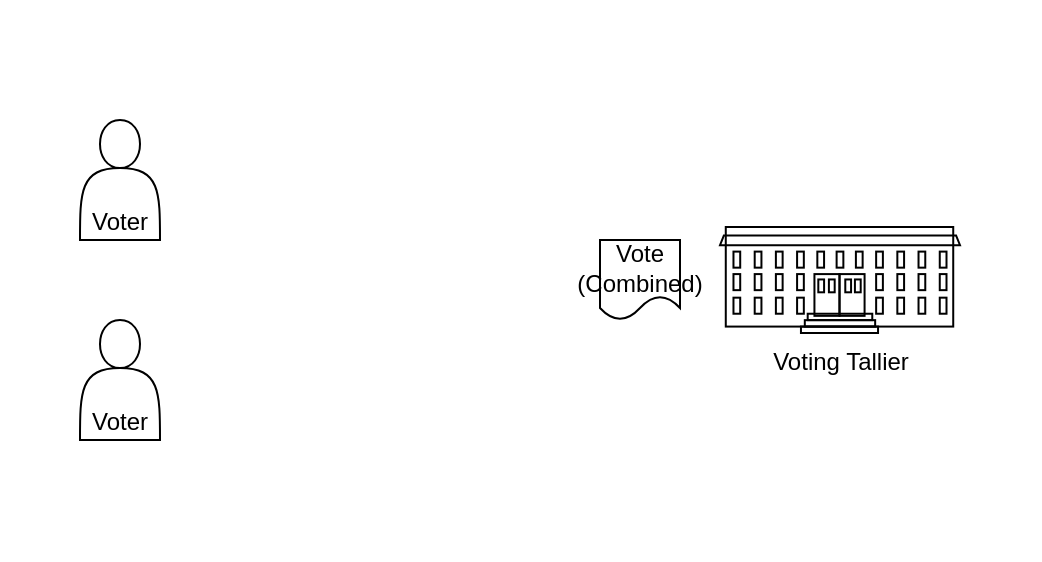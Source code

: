 <mxfile version="17.4.2" type="device"><diagram id="sNld3rZ4JpTNLqk1yw6c" name="Page-1"><mxGraphModel dx="1422" dy="977" grid="1" gridSize="10" guides="1" tooltips="1" connect="1" arrows="1" fold="1" page="1" pageScale="1" pageWidth="1169" pageHeight="827" math="0" shadow="0"><root><mxCell id="0"/><mxCell id="1" parent="0"/><mxCell id="ccJkG87Baom0M-yUKFi--1" value="" style="rounded=0;whiteSpace=wrap;html=1;fontColor=none;fillColor=none;strokeColor=none;" parent="1" vertex="1"><mxGeometry x="80" y="160" width="520" height="280" as="geometry"/></mxCell><mxCell id="AUIPKvOtoZbsu5eekdwB-1" value="Voter" style="shape=actor;whiteSpace=wrap;html=1;verticalAlign=bottom;fillColor=none;" parent="1" vertex="1"><mxGeometry x="120" y="220" width="40" height="60" as="geometry"/></mxCell><mxCell id="vQOTLiqjrXoiNnoGAuGd-1" value="Voting Tallier" style="shape=mxgraph.cisco.buildings.university;html=1;pointerEvents=1;dashed=0;fillColor=none;strokeColor=#000000;strokeWidth=1;verticalLabelPosition=bottom;verticalAlign=top;align=center;outlineConnect=0;" parent="1" vertex="1"><mxGeometry x="440" y="273.5" width="120" height="53" as="geometry"/></mxCell><mxCell id="vQOTLiqjrXoiNnoGAuGd-2" value="Voter" style="shape=actor;whiteSpace=wrap;html=1;verticalAlign=bottom;fillColor=none;" parent="1" vertex="1"><mxGeometry x="120" y="320" width="40" height="60" as="geometry"/></mxCell><mxCell id="d6-ntxUTFh4FnNe5dCI_-2" value="Vote&lt;br&gt;(Combined)" style="shape=document;whiteSpace=wrap;html=1;boundedLbl=1;strokeColor=default;strokeWidth=1;fillColor=none;" vertex="1" parent="1"><mxGeometry x="380" y="280" width="40" height="40" as="geometry"/></mxCell></root></mxGraphModel></diagram></mxfile>